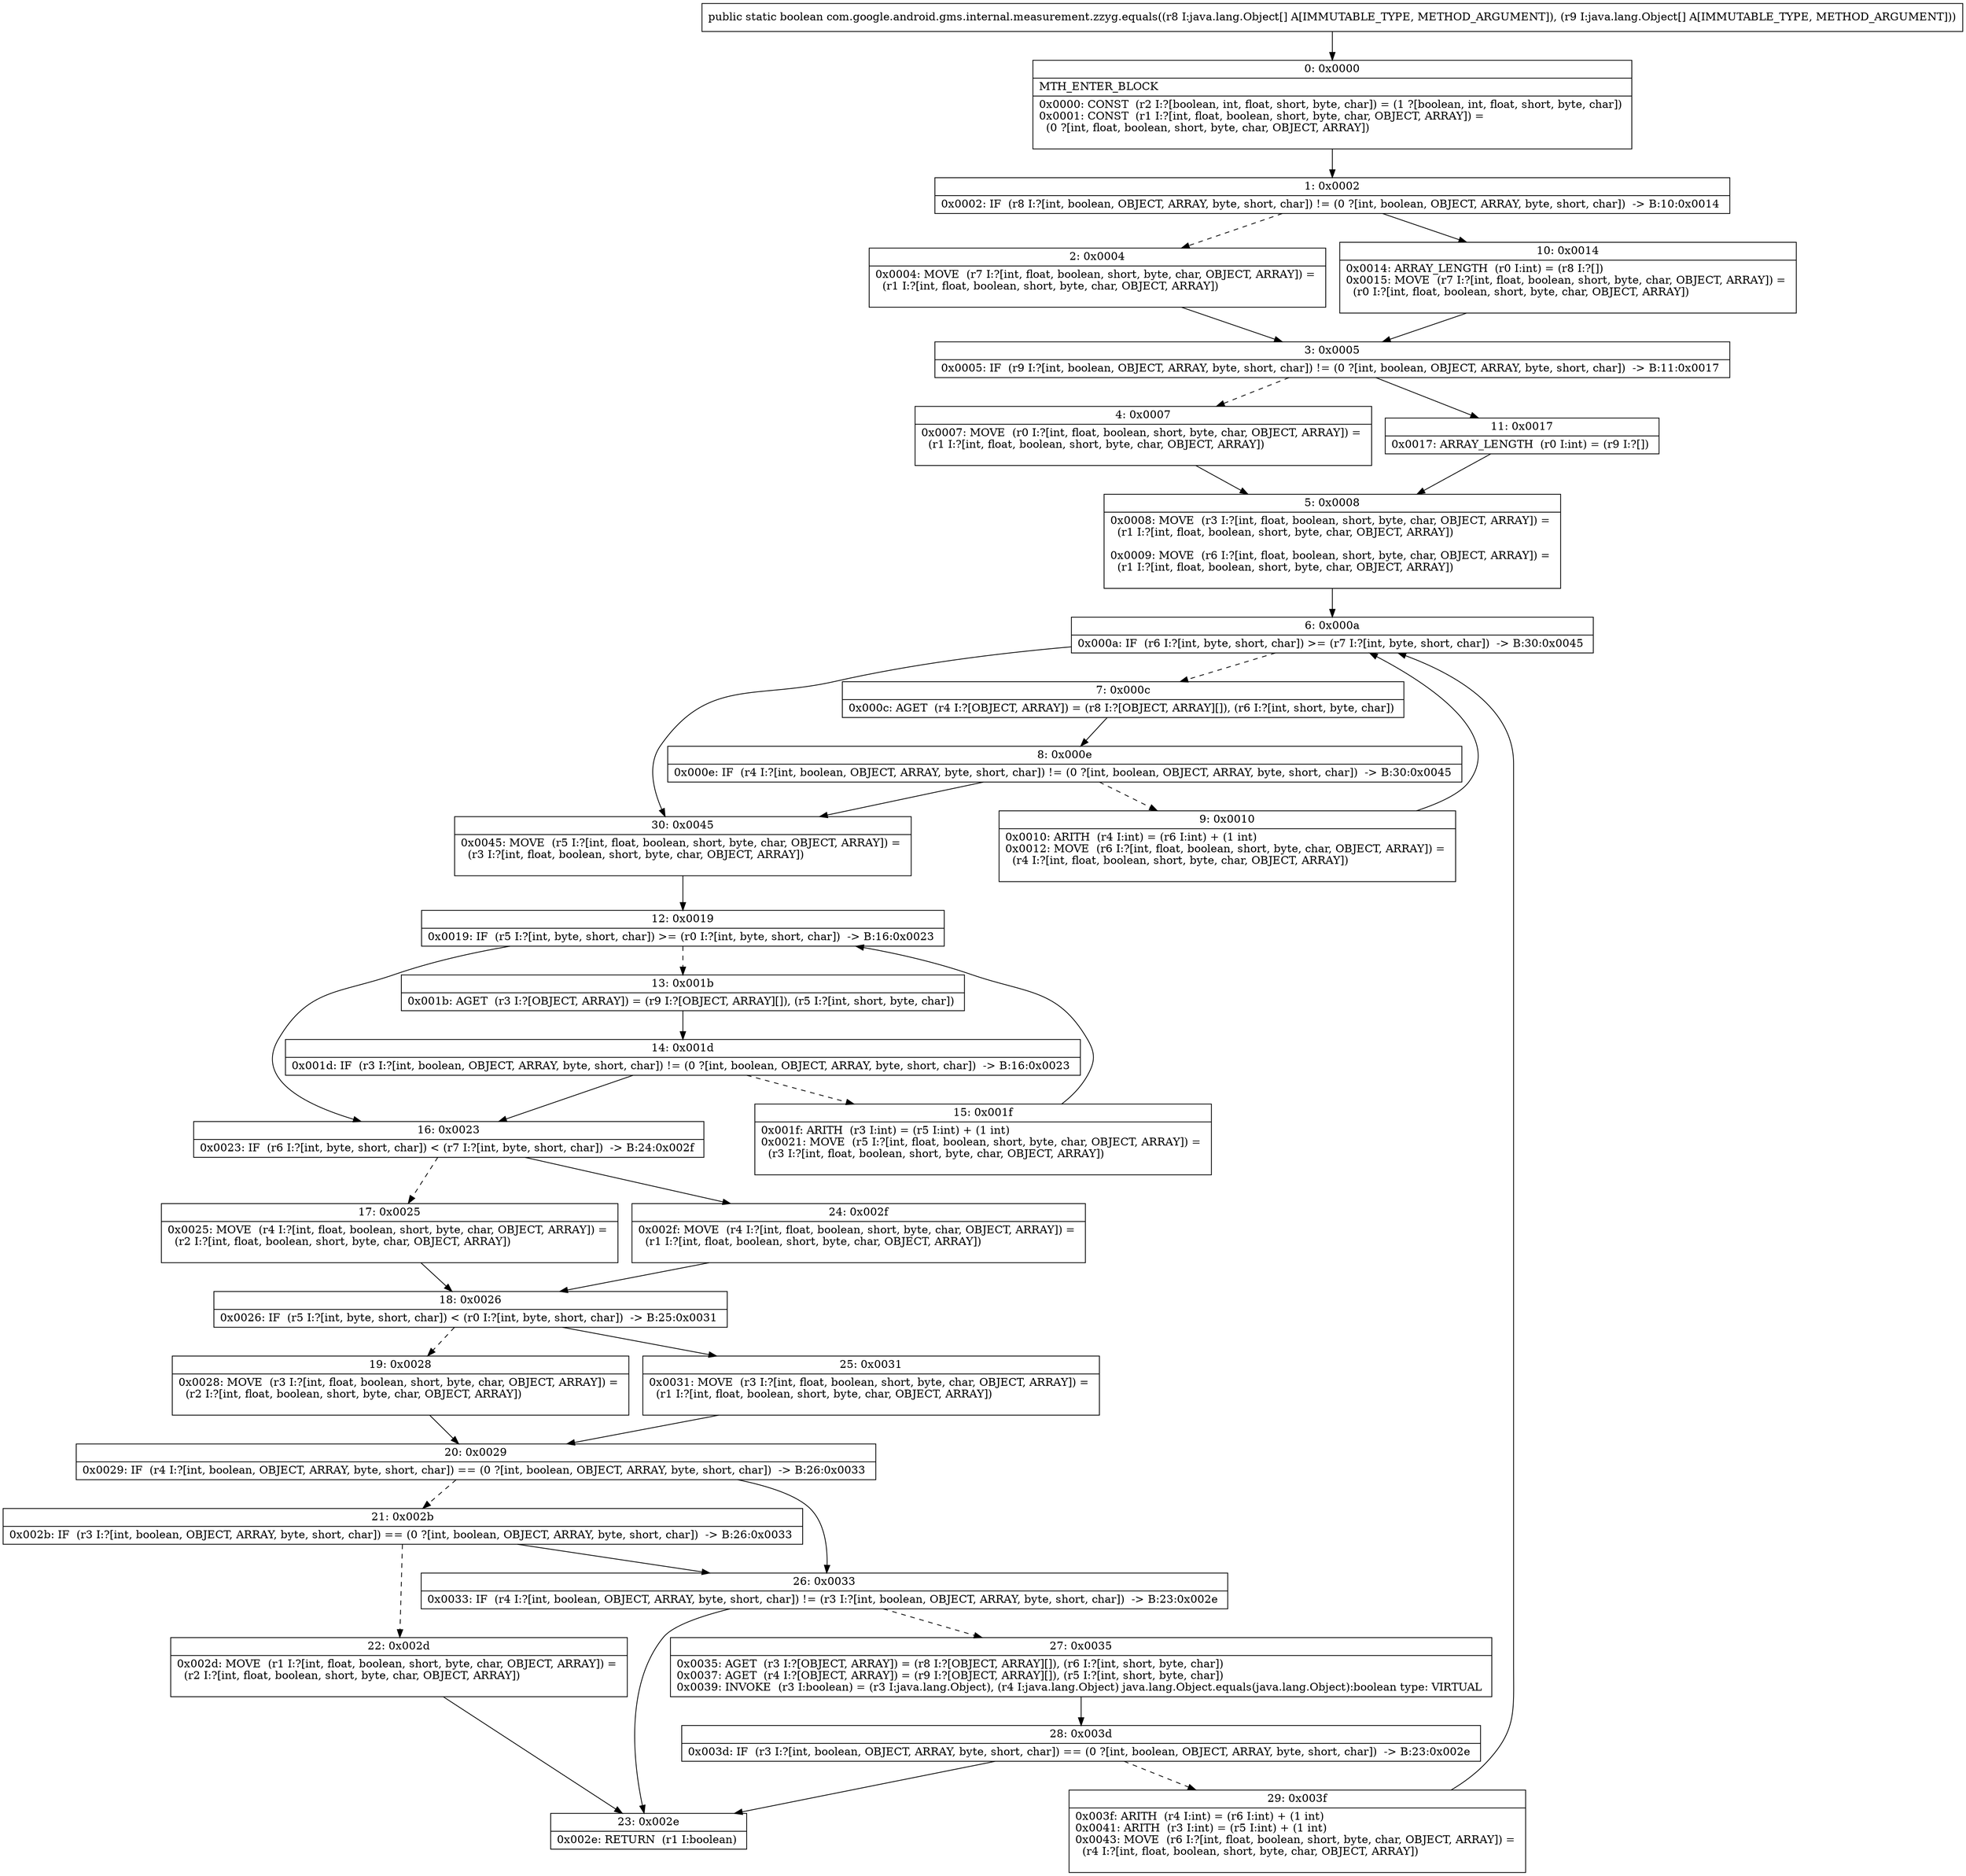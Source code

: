 digraph "CFG forcom.google.android.gms.internal.measurement.zzyg.equals([Ljava\/lang\/Object;[Ljava\/lang\/Object;)Z" {
Node_0 [shape=record,label="{0\:\ 0x0000|MTH_ENTER_BLOCK\l|0x0000: CONST  (r2 I:?[boolean, int, float, short, byte, char]) = (1 ?[boolean, int, float, short, byte, char]) \l0x0001: CONST  (r1 I:?[int, float, boolean, short, byte, char, OBJECT, ARRAY]) = \l  (0 ?[int, float, boolean, short, byte, char, OBJECT, ARRAY])\l \l}"];
Node_1 [shape=record,label="{1\:\ 0x0002|0x0002: IF  (r8 I:?[int, boolean, OBJECT, ARRAY, byte, short, char]) != (0 ?[int, boolean, OBJECT, ARRAY, byte, short, char])  \-\> B:10:0x0014 \l}"];
Node_2 [shape=record,label="{2\:\ 0x0004|0x0004: MOVE  (r7 I:?[int, float, boolean, short, byte, char, OBJECT, ARRAY]) = \l  (r1 I:?[int, float, boolean, short, byte, char, OBJECT, ARRAY])\l \l}"];
Node_3 [shape=record,label="{3\:\ 0x0005|0x0005: IF  (r9 I:?[int, boolean, OBJECT, ARRAY, byte, short, char]) != (0 ?[int, boolean, OBJECT, ARRAY, byte, short, char])  \-\> B:11:0x0017 \l}"];
Node_4 [shape=record,label="{4\:\ 0x0007|0x0007: MOVE  (r0 I:?[int, float, boolean, short, byte, char, OBJECT, ARRAY]) = \l  (r1 I:?[int, float, boolean, short, byte, char, OBJECT, ARRAY])\l \l}"];
Node_5 [shape=record,label="{5\:\ 0x0008|0x0008: MOVE  (r3 I:?[int, float, boolean, short, byte, char, OBJECT, ARRAY]) = \l  (r1 I:?[int, float, boolean, short, byte, char, OBJECT, ARRAY])\l \l0x0009: MOVE  (r6 I:?[int, float, boolean, short, byte, char, OBJECT, ARRAY]) = \l  (r1 I:?[int, float, boolean, short, byte, char, OBJECT, ARRAY])\l \l}"];
Node_6 [shape=record,label="{6\:\ 0x000a|0x000a: IF  (r6 I:?[int, byte, short, char]) \>= (r7 I:?[int, byte, short, char])  \-\> B:30:0x0045 \l}"];
Node_7 [shape=record,label="{7\:\ 0x000c|0x000c: AGET  (r4 I:?[OBJECT, ARRAY]) = (r8 I:?[OBJECT, ARRAY][]), (r6 I:?[int, short, byte, char]) \l}"];
Node_8 [shape=record,label="{8\:\ 0x000e|0x000e: IF  (r4 I:?[int, boolean, OBJECT, ARRAY, byte, short, char]) != (0 ?[int, boolean, OBJECT, ARRAY, byte, short, char])  \-\> B:30:0x0045 \l}"];
Node_9 [shape=record,label="{9\:\ 0x0010|0x0010: ARITH  (r4 I:int) = (r6 I:int) + (1 int) \l0x0012: MOVE  (r6 I:?[int, float, boolean, short, byte, char, OBJECT, ARRAY]) = \l  (r4 I:?[int, float, boolean, short, byte, char, OBJECT, ARRAY])\l \l}"];
Node_10 [shape=record,label="{10\:\ 0x0014|0x0014: ARRAY_LENGTH  (r0 I:int) = (r8 I:?[]) \l0x0015: MOVE  (r7 I:?[int, float, boolean, short, byte, char, OBJECT, ARRAY]) = \l  (r0 I:?[int, float, boolean, short, byte, char, OBJECT, ARRAY])\l \l}"];
Node_11 [shape=record,label="{11\:\ 0x0017|0x0017: ARRAY_LENGTH  (r0 I:int) = (r9 I:?[]) \l}"];
Node_12 [shape=record,label="{12\:\ 0x0019|0x0019: IF  (r5 I:?[int, byte, short, char]) \>= (r0 I:?[int, byte, short, char])  \-\> B:16:0x0023 \l}"];
Node_13 [shape=record,label="{13\:\ 0x001b|0x001b: AGET  (r3 I:?[OBJECT, ARRAY]) = (r9 I:?[OBJECT, ARRAY][]), (r5 I:?[int, short, byte, char]) \l}"];
Node_14 [shape=record,label="{14\:\ 0x001d|0x001d: IF  (r3 I:?[int, boolean, OBJECT, ARRAY, byte, short, char]) != (0 ?[int, boolean, OBJECT, ARRAY, byte, short, char])  \-\> B:16:0x0023 \l}"];
Node_15 [shape=record,label="{15\:\ 0x001f|0x001f: ARITH  (r3 I:int) = (r5 I:int) + (1 int) \l0x0021: MOVE  (r5 I:?[int, float, boolean, short, byte, char, OBJECT, ARRAY]) = \l  (r3 I:?[int, float, boolean, short, byte, char, OBJECT, ARRAY])\l \l}"];
Node_16 [shape=record,label="{16\:\ 0x0023|0x0023: IF  (r6 I:?[int, byte, short, char]) \< (r7 I:?[int, byte, short, char])  \-\> B:24:0x002f \l}"];
Node_17 [shape=record,label="{17\:\ 0x0025|0x0025: MOVE  (r4 I:?[int, float, boolean, short, byte, char, OBJECT, ARRAY]) = \l  (r2 I:?[int, float, boolean, short, byte, char, OBJECT, ARRAY])\l \l}"];
Node_18 [shape=record,label="{18\:\ 0x0026|0x0026: IF  (r5 I:?[int, byte, short, char]) \< (r0 I:?[int, byte, short, char])  \-\> B:25:0x0031 \l}"];
Node_19 [shape=record,label="{19\:\ 0x0028|0x0028: MOVE  (r3 I:?[int, float, boolean, short, byte, char, OBJECT, ARRAY]) = \l  (r2 I:?[int, float, boolean, short, byte, char, OBJECT, ARRAY])\l \l}"];
Node_20 [shape=record,label="{20\:\ 0x0029|0x0029: IF  (r4 I:?[int, boolean, OBJECT, ARRAY, byte, short, char]) == (0 ?[int, boolean, OBJECT, ARRAY, byte, short, char])  \-\> B:26:0x0033 \l}"];
Node_21 [shape=record,label="{21\:\ 0x002b|0x002b: IF  (r3 I:?[int, boolean, OBJECT, ARRAY, byte, short, char]) == (0 ?[int, boolean, OBJECT, ARRAY, byte, short, char])  \-\> B:26:0x0033 \l}"];
Node_22 [shape=record,label="{22\:\ 0x002d|0x002d: MOVE  (r1 I:?[int, float, boolean, short, byte, char, OBJECT, ARRAY]) = \l  (r2 I:?[int, float, boolean, short, byte, char, OBJECT, ARRAY])\l \l}"];
Node_23 [shape=record,label="{23\:\ 0x002e|0x002e: RETURN  (r1 I:boolean) \l}"];
Node_24 [shape=record,label="{24\:\ 0x002f|0x002f: MOVE  (r4 I:?[int, float, boolean, short, byte, char, OBJECT, ARRAY]) = \l  (r1 I:?[int, float, boolean, short, byte, char, OBJECT, ARRAY])\l \l}"];
Node_25 [shape=record,label="{25\:\ 0x0031|0x0031: MOVE  (r3 I:?[int, float, boolean, short, byte, char, OBJECT, ARRAY]) = \l  (r1 I:?[int, float, boolean, short, byte, char, OBJECT, ARRAY])\l \l}"];
Node_26 [shape=record,label="{26\:\ 0x0033|0x0033: IF  (r4 I:?[int, boolean, OBJECT, ARRAY, byte, short, char]) != (r3 I:?[int, boolean, OBJECT, ARRAY, byte, short, char])  \-\> B:23:0x002e \l}"];
Node_27 [shape=record,label="{27\:\ 0x0035|0x0035: AGET  (r3 I:?[OBJECT, ARRAY]) = (r8 I:?[OBJECT, ARRAY][]), (r6 I:?[int, short, byte, char]) \l0x0037: AGET  (r4 I:?[OBJECT, ARRAY]) = (r9 I:?[OBJECT, ARRAY][]), (r5 I:?[int, short, byte, char]) \l0x0039: INVOKE  (r3 I:boolean) = (r3 I:java.lang.Object), (r4 I:java.lang.Object) java.lang.Object.equals(java.lang.Object):boolean type: VIRTUAL \l}"];
Node_28 [shape=record,label="{28\:\ 0x003d|0x003d: IF  (r3 I:?[int, boolean, OBJECT, ARRAY, byte, short, char]) == (0 ?[int, boolean, OBJECT, ARRAY, byte, short, char])  \-\> B:23:0x002e \l}"];
Node_29 [shape=record,label="{29\:\ 0x003f|0x003f: ARITH  (r4 I:int) = (r6 I:int) + (1 int) \l0x0041: ARITH  (r3 I:int) = (r5 I:int) + (1 int) \l0x0043: MOVE  (r6 I:?[int, float, boolean, short, byte, char, OBJECT, ARRAY]) = \l  (r4 I:?[int, float, boolean, short, byte, char, OBJECT, ARRAY])\l \l}"];
Node_30 [shape=record,label="{30\:\ 0x0045|0x0045: MOVE  (r5 I:?[int, float, boolean, short, byte, char, OBJECT, ARRAY]) = \l  (r3 I:?[int, float, boolean, short, byte, char, OBJECT, ARRAY])\l \l}"];
MethodNode[shape=record,label="{public static boolean com.google.android.gms.internal.measurement.zzyg.equals((r8 I:java.lang.Object[] A[IMMUTABLE_TYPE, METHOD_ARGUMENT]), (r9 I:java.lang.Object[] A[IMMUTABLE_TYPE, METHOD_ARGUMENT])) }"];
MethodNode -> Node_0;
Node_0 -> Node_1;
Node_1 -> Node_2[style=dashed];
Node_1 -> Node_10;
Node_2 -> Node_3;
Node_3 -> Node_4[style=dashed];
Node_3 -> Node_11;
Node_4 -> Node_5;
Node_5 -> Node_6;
Node_6 -> Node_7[style=dashed];
Node_6 -> Node_30;
Node_7 -> Node_8;
Node_8 -> Node_9[style=dashed];
Node_8 -> Node_30;
Node_9 -> Node_6;
Node_10 -> Node_3;
Node_11 -> Node_5;
Node_12 -> Node_13[style=dashed];
Node_12 -> Node_16;
Node_13 -> Node_14;
Node_14 -> Node_15[style=dashed];
Node_14 -> Node_16;
Node_15 -> Node_12;
Node_16 -> Node_17[style=dashed];
Node_16 -> Node_24;
Node_17 -> Node_18;
Node_18 -> Node_19[style=dashed];
Node_18 -> Node_25;
Node_19 -> Node_20;
Node_20 -> Node_21[style=dashed];
Node_20 -> Node_26;
Node_21 -> Node_22[style=dashed];
Node_21 -> Node_26;
Node_22 -> Node_23;
Node_24 -> Node_18;
Node_25 -> Node_20;
Node_26 -> Node_23;
Node_26 -> Node_27[style=dashed];
Node_27 -> Node_28;
Node_28 -> Node_23;
Node_28 -> Node_29[style=dashed];
Node_29 -> Node_6;
Node_30 -> Node_12;
}

